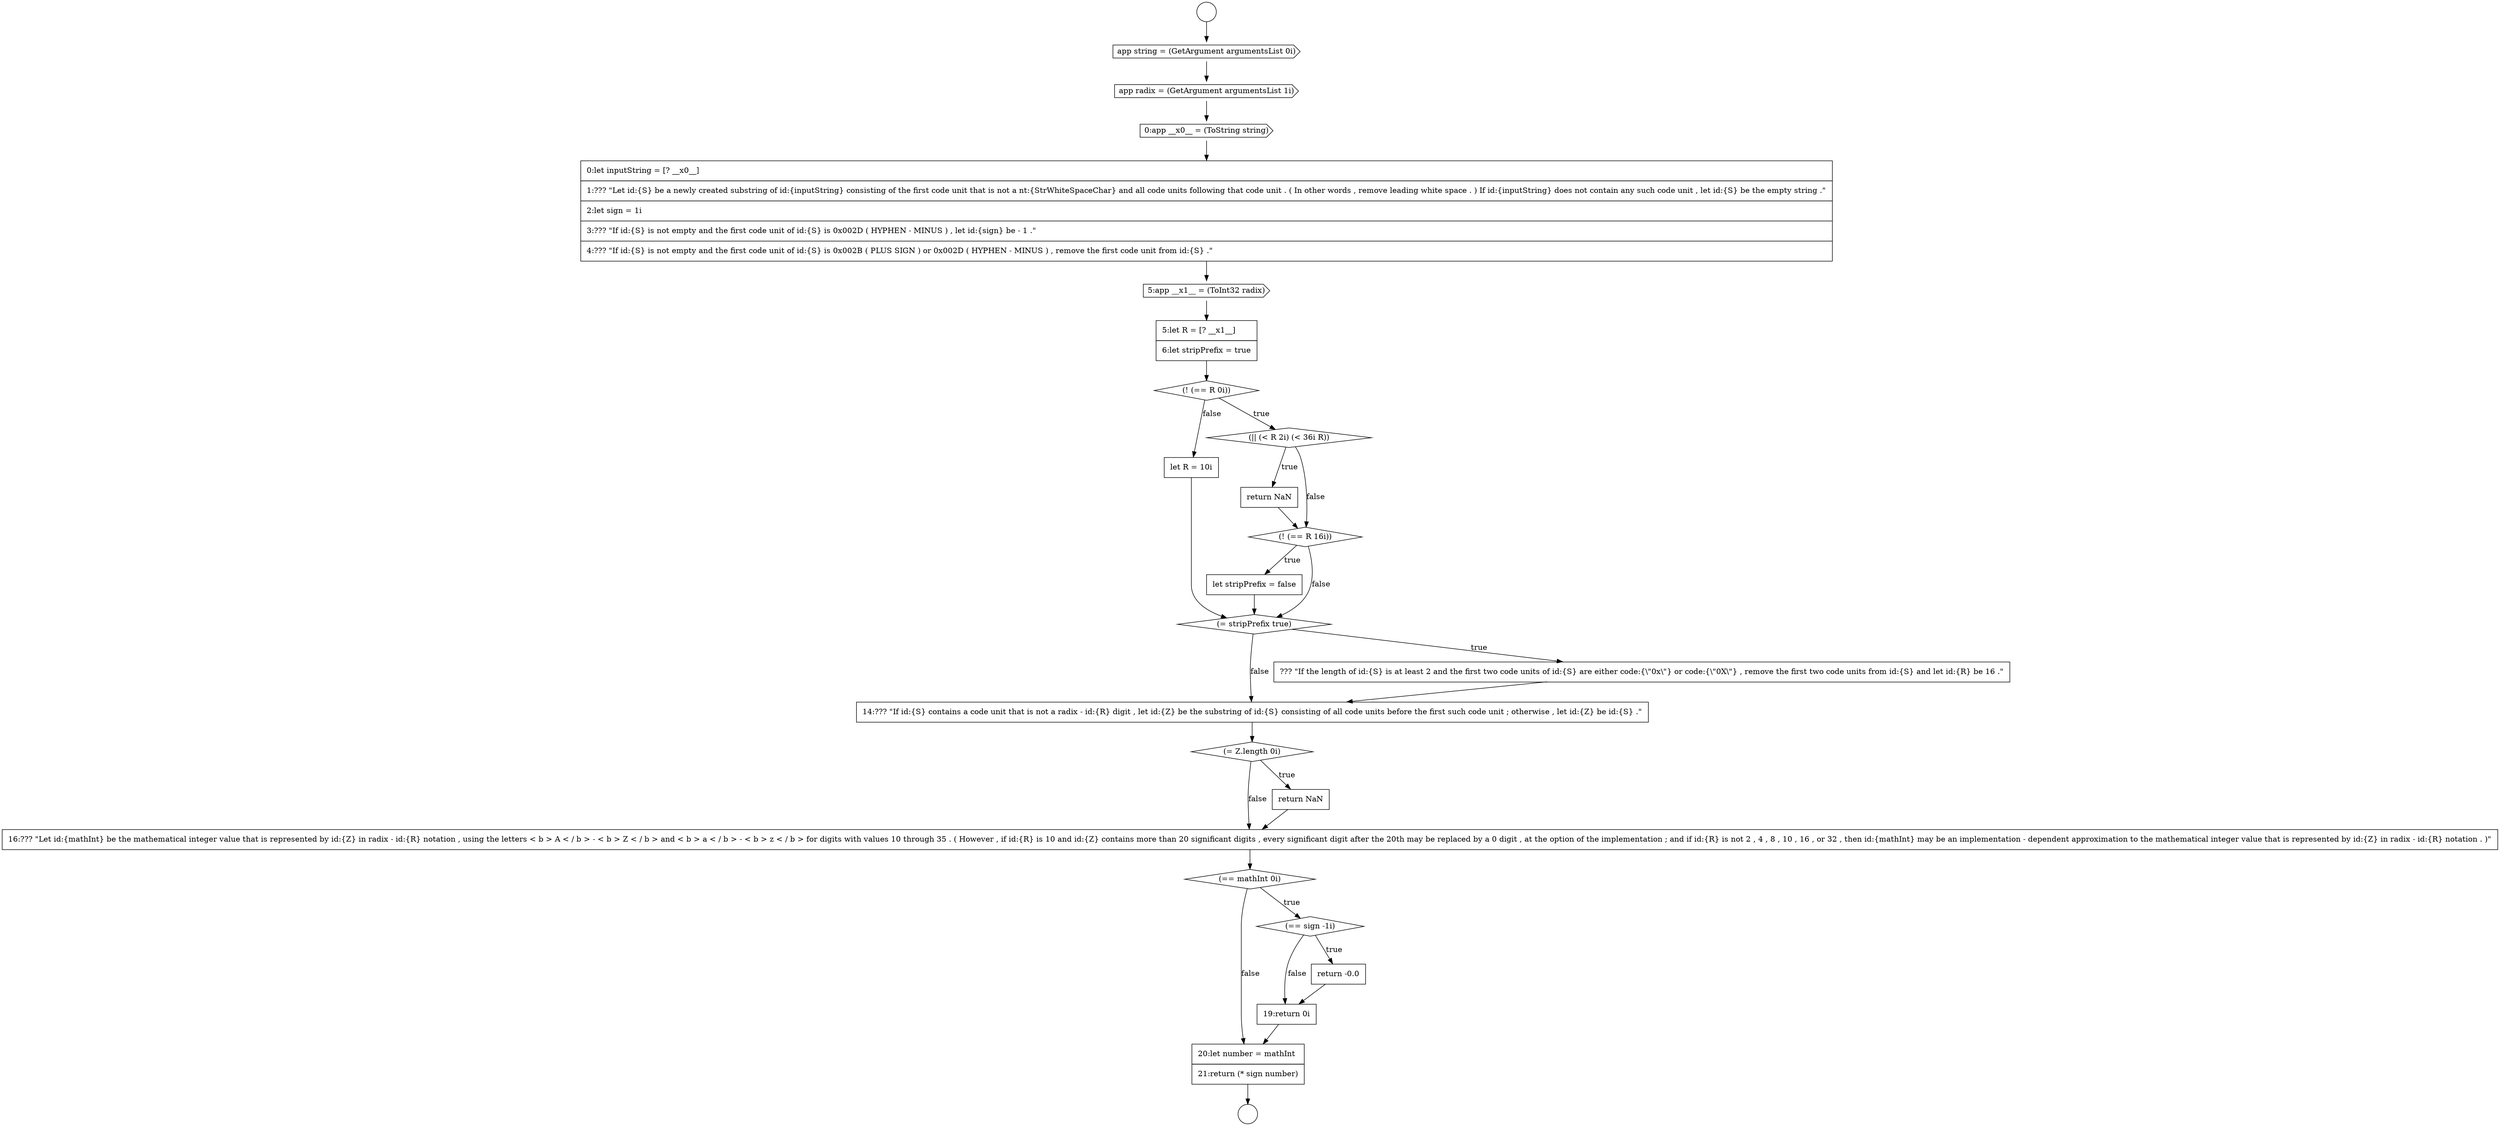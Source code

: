 digraph {
  node10213 [shape=diamond, label=<<font color="black">(= Z.length 0i)</font>> color="black" fillcolor="white" style=filled]
  node10198 [shape=cds, label=<<font color="black">app string = (GetArgument argumentsList 0i)</font>> color="black" fillcolor="white" style=filled]
  node10209 [shape=none, margin=0, label=<<font color="black">
    <table border="0" cellborder="1" cellspacing="0" cellpadding="10">
      <tr><td align="left">let R = 10i</td></tr>
    </table>
  </font>> color="black" fillcolor="white" style=filled]
  node10206 [shape=none, margin=0, label=<<font color="black">
    <table border="0" cellborder="1" cellspacing="0" cellpadding="10">
      <tr><td align="left">return NaN</td></tr>
    </table>
  </font>> color="black" fillcolor="white" style=filled]
  node10201 [shape=none, margin=0, label=<<font color="black">
    <table border="0" cellborder="1" cellspacing="0" cellpadding="10">
      <tr><td align="left">0:let inputString = [? __x0__]</td></tr>
      <tr><td align="left">1:??? &quot;Let id:{S} be a newly created substring of id:{inputString} consisting of the first code unit that is not a nt:{StrWhiteSpaceChar} and all code units following that code unit . ( In other words , remove leading white space . ) If id:{inputString} does not contain any such code unit , let id:{S} be the empty string .&quot;</td></tr>
      <tr><td align="left">2:let sign = 1i</td></tr>
      <tr><td align="left">3:??? &quot;If id:{S} is not empty and the first code unit of id:{S} is 0x002D ( HYPHEN - MINUS ) , let id:{sign} be - 1 .&quot;</td></tr>
      <tr><td align="left">4:??? &quot;If id:{S} is not empty and the first code unit of id:{S} is 0x002B ( PLUS SIGN ) or 0x002D ( HYPHEN - MINUS ) , remove the first code unit from id:{S} .&quot;</td></tr>
    </table>
  </font>> color="black" fillcolor="white" style=filled]
  node10203 [shape=none, margin=0, label=<<font color="black">
    <table border="0" cellborder="1" cellspacing="0" cellpadding="10">
      <tr><td align="left">5:let R = [? __x1__]</td></tr>
      <tr><td align="left">6:let stripPrefix = true</td></tr>
    </table>
  </font>> color="black" fillcolor="white" style=filled]
  node10207 [shape=diamond, label=<<font color="black">(! (== R 16i))</font>> color="black" fillcolor="white" style=filled]
  node10202 [shape=cds, label=<<font color="black">5:app __x1__ = (ToInt32 radix)</font>> color="black" fillcolor="white" style=filled]
  node10200 [shape=cds, label=<<font color="black">0:app __x0__ = (ToString string)</font>> color="black" fillcolor="white" style=filled]
  node10215 [shape=none, margin=0, label=<<font color="black">
    <table border="0" cellborder="1" cellspacing="0" cellpadding="10">
      <tr><td align="left">16:??? &quot;Let id:{mathInt} be the mathematical integer value that is represented by id:{Z} in radix - id:{R} notation , using the letters &lt; b &gt; A &lt; / b &gt; - &lt; b &gt; Z &lt; / b &gt; and &lt; b &gt; a &lt; / b &gt; - &lt; b &gt; z &lt; / b &gt; for digits with values 10 through 35 . ( However , if id:{R} is 10 and id:{Z} contains more than 20 significant digits , every significant digit after the 20th may be replaced by a 0 digit , at the option of the implementation ; and if id:{R} is not 2 , 4 , 8 , 10 , 16 , or 32 , then id:{mathInt} may be an implementation - dependent approximation to the mathematical integer value that is represented by id:{Z} in radix - id:{R} notation . )&quot;</td></tr>
    </table>
  </font>> color="black" fillcolor="white" style=filled]
  node10204 [shape=diamond, label=<<font color="black">(! (== R 0i))</font>> color="black" fillcolor="white" style=filled]
  node10219 [shape=none, margin=0, label=<<font color="black">
    <table border="0" cellborder="1" cellspacing="0" cellpadding="10">
      <tr><td align="left">19:return 0i</td></tr>
    </table>
  </font>> color="black" fillcolor="white" style=filled]
  node10208 [shape=none, margin=0, label=<<font color="black">
    <table border="0" cellborder="1" cellspacing="0" cellpadding="10">
      <tr><td align="left">let stripPrefix = false</td></tr>
    </table>
  </font>> color="black" fillcolor="white" style=filled]
  node10196 [shape=circle label=" " color="black" fillcolor="white" style=filled]
  node10220 [shape=none, margin=0, label=<<font color="black">
    <table border="0" cellborder="1" cellspacing="0" cellpadding="10">
      <tr><td align="left">20:let number = mathInt</td></tr>
      <tr><td align="left">21:return (* sign number)</td></tr>
    </table>
  </font>> color="black" fillcolor="white" style=filled]
  node10210 [shape=diamond, label=<<font color="black">(= stripPrefix true)</font>> color="black" fillcolor="white" style=filled]
  node10205 [shape=diamond, label=<<font color="black">(|| (&lt; R 2i) (&lt; 36i R))</font>> color="black" fillcolor="white" style=filled]
  node10216 [shape=diamond, label=<<font color="black">(== mathInt 0i)</font>> color="black" fillcolor="white" style=filled]
  node10197 [shape=circle label=" " color="black" fillcolor="white" style=filled]
  node10212 [shape=none, margin=0, label=<<font color="black">
    <table border="0" cellborder="1" cellspacing="0" cellpadding="10">
      <tr><td align="left">14:??? &quot;If id:{S} contains a code unit that is not a radix - id:{R} digit , let id:{Z} be the substring of id:{S} consisting of all code units before the first such code unit ; otherwise , let id:{Z} be id:{S} .&quot;</td></tr>
    </table>
  </font>> color="black" fillcolor="white" style=filled]
  node10217 [shape=diamond, label=<<font color="black">(== sign -1i)</font>> color="black" fillcolor="white" style=filled]
  node10218 [shape=none, margin=0, label=<<font color="black">
    <table border="0" cellborder="1" cellspacing="0" cellpadding="10">
      <tr><td align="left">return -0.0</td></tr>
    </table>
  </font>> color="black" fillcolor="white" style=filled]
  node10211 [shape=none, margin=0, label=<<font color="black">
    <table border="0" cellborder="1" cellspacing="0" cellpadding="10">
      <tr><td align="left">??? &quot;If the length of id:{S} is at least 2 and the first two code units of id:{S} are either code:{\&quot;0x\&quot;} or code:{\&quot;0X\&quot;} , remove the first two code units from id:{S} and let id:{R} be 16 .&quot;</td></tr>
    </table>
  </font>> color="black" fillcolor="white" style=filled]
  node10214 [shape=none, margin=0, label=<<font color="black">
    <table border="0" cellborder="1" cellspacing="0" cellpadding="10">
      <tr><td align="left">return NaN</td></tr>
    </table>
  </font>> color="black" fillcolor="white" style=filled]
  node10199 [shape=cds, label=<<font color="black">app radix = (GetArgument argumentsList 1i)</font>> color="black" fillcolor="white" style=filled]
  node10199 -> node10200 [ color="black"]
  node10216 -> node10217 [label=<<font color="black">true</font>> color="black"]
  node10216 -> node10220 [label=<<font color="black">false</font>> color="black"]
  node10198 -> node10199 [ color="black"]
  node10210 -> node10211 [label=<<font color="black">true</font>> color="black"]
  node10210 -> node10212 [label=<<font color="black">false</font>> color="black"]
  node10213 -> node10214 [label=<<font color="black">true</font>> color="black"]
  node10213 -> node10215 [label=<<font color="black">false</font>> color="black"]
  node10220 -> node10197 [ color="black"]
  node10217 -> node10218 [label=<<font color="black">true</font>> color="black"]
  node10217 -> node10219 [label=<<font color="black">false</font>> color="black"]
  node10200 -> node10201 [ color="black"]
  node10215 -> node10216 [ color="black"]
  node10206 -> node10207 [ color="black"]
  node10203 -> node10204 [ color="black"]
  node10207 -> node10208 [label=<<font color="black">true</font>> color="black"]
  node10207 -> node10210 [label=<<font color="black">false</font>> color="black"]
  node10205 -> node10206 [label=<<font color="black">true</font>> color="black"]
  node10205 -> node10207 [label=<<font color="black">false</font>> color="black"]
  node10212 -> node10213 [ color="black"]
  node10209 -> node10210 [ color="black"]
  node10219 -> node10220 [ color="black"]
  node10214 -> node10215 [ color="black"]
  node10208 -> node10210 [ color="black"]
  node10211 -> node10212 [ color="black"]
  node10201 -> node10202 [ color="black"]
  node10218 -> node10219 [ color="black"]
  node10204 -> node10205 [label=<<font color="black">true</font>> color="black"]
  node10204 -> node10209 [label=<<font color="black">false</font>> color="black"]
  node10196 -> node10198 [ color="black"]
  node10202 -> node10203 [ color="black"]
}
